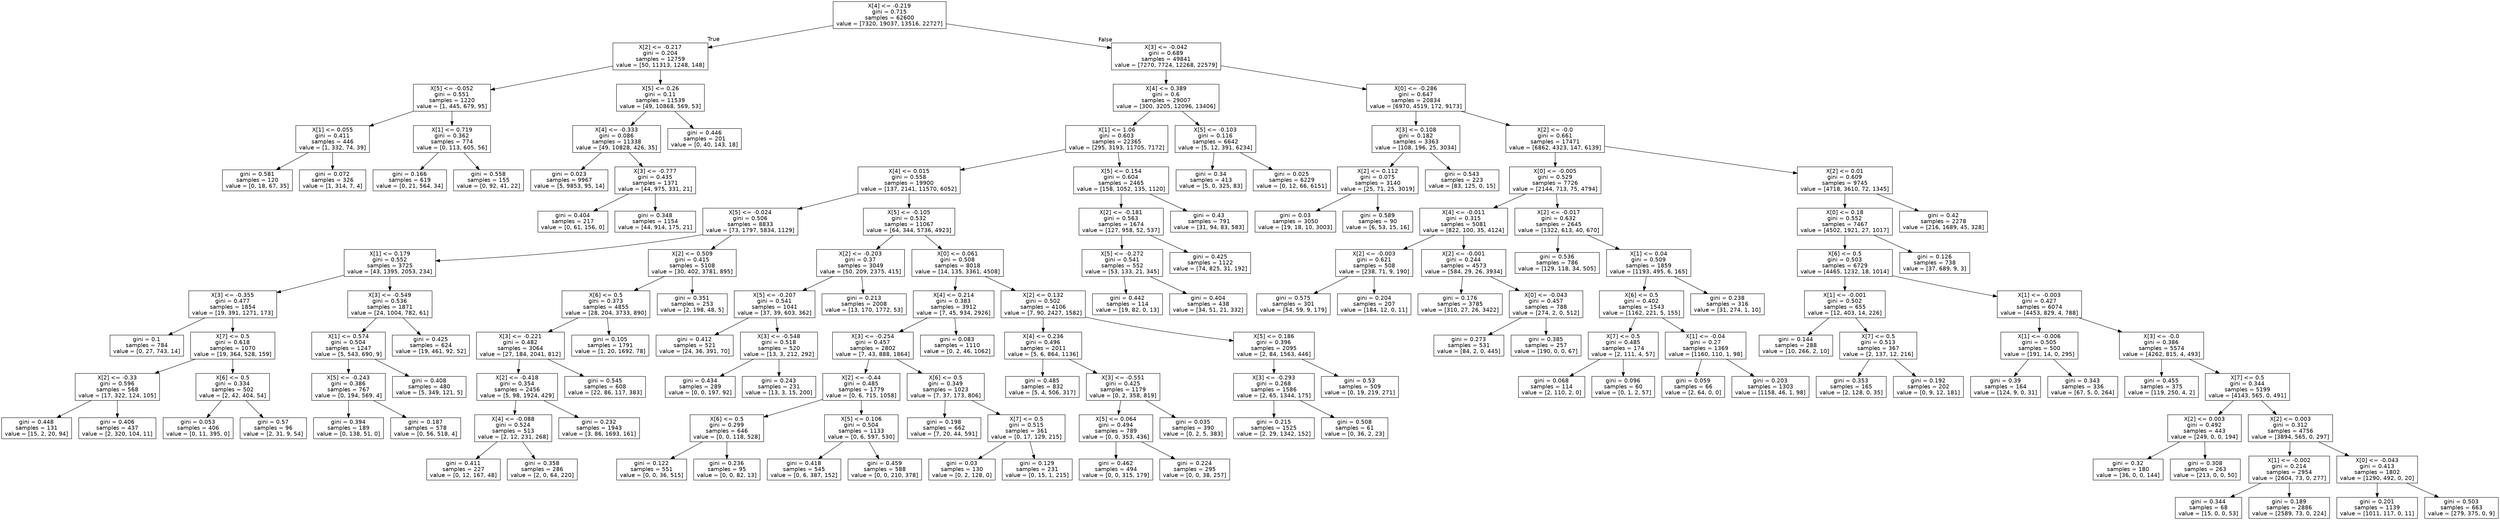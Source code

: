 digraph Tree {
node [shape=box, fontname="helvetica"] ;
edge [fontname="helvetica"] ;
0 [label="X[4] <= -0.219\ngini = 0.715\nsamples = 62600\nvalue = [7320, 19037, 13516, 22727]"] ;
1 [label="X[2] <= -0.217\ngini = 0.204\nsamples = 12759\nvalue = [50, 11313, 1248, 148]"] ;
0 -> 1 [labeldistance=2.5, labelangle=45, headlabel="True"] ;
2 [label="X[5] <= -0.052\ngini = 0.551\nsamples = 1220\nvalue = [1, 445, 679, 95]"] ;
1 -> 2 ;
3 [label="X[1] <= 0.055\ngini = 0.411\nsamples = 446\nvalue = [1, 332, 74, 39]"] ;
2 -> 3 ;
4 [label="gini = 0.581\nsamples = 120\nvalue = [0, 18, 67, 35]"] ;
3 -> 4 ;
5 [label="gini = 0.072\nsamples = 326\nvalue = [1, 314, 7, 4]"] ;
3 -> 5 ;
6 [label="X[1] <= 0.719\ngini = 0.362\nsamples = 774\nvalue = [0, 113, 605, 56]"] ;
2 -> 6 ;
7 [label="gini = 0.166\nsamples = 619\nvalue = [0, 21, 564, 34]"] ;
6 -> 7 ;
8 [label="gini = 0.558\nsamples = 155\nvalue = [0, 92, 41, 22]"] ;
6 -> 8 ;
9 [label="X[5] <= 0.26\ngini = 0.11\nsamples = 11539\nvalue = [49, 10868, 569, 53]"] ;
1 -> 9 ;
10 [label="X[4] <= -0.333\ngini = 0.086\nsamples = 11338\nvalue = [49, 10828, 426, 35]"] ;
9 -> 10 ;
11 [label="gini = 0.023\nsamples = 9967\nvalue = [5, 9853, 95, 14]"] ;
10 -> 11 ;
12 [label="X[3] <= -0.777\ngini = 0.435\nsamples = 1371\nvalue = [44, 975, 331, 21]"] ;
10 -> 12 ;
13 [label="gini = 0.404\nsamples = 217\nvalue = [0, 61, 156, 0]"] ;
12 -> 13 ;
14 [label="gini = 0.348\nsamples = 1154\nvalue = [44, 914, 175, 21]"] ;
12 -> 14 ;
15 [label="gini = 0.446\nsamples = 201\nvalue = [0, 40, 143, 18]"] ;
9 -> 15 ;
16 [label="X[3] <= -0.042\ngini = 0.689\nsamples = 49841\nvalue = [7270, 7724, 12268, 22579]"] ;
0 -> 16 [labeldistance=2.5, labelangle=-45, headlabel="False"] ;
17 [label="X[4] <= 0.389\ngini = 0.6\nsamples = 29007\nvalue = [300, 3205, 12096, 13406]"] ;
16 -> 17 ;
18 [label="X[1] <= 1.06\ngini = 0.603\nsamples = 22365\nvalue = [295, 3193, 11705, 7172]"] ;
17 -> 18 ;
19 [label="X[4] <= 0.015\ngini = 0.558\nsamples = 19900\nvalue = [137, 2141, 11570, 6052]"] ;
18 -> 19 ;
20 [label="X[5] <= -0.024\ngini = 0.506\nsamples = 8833\nvalue = [73, 1797, 5834, 1129]"] ;
19 -> 20 ;
21 [label="X[1] <= 0.179\ngini = 0.552\nsamples = 3725\nvalue = [43, 1395, 2053, 234]"] ;
20 -> 21 ;
22 [label="X[3] <= -0.355\ngini = 0.477\nsamples = 1854\nvalue = [19, 391, 1271, 173]"] ;
21 -> 22 ;
23 [label="gini = 0.1\nsamples = 784\nvalue = [0, 27, 743, 14]"] ;
22 -> 23 ;
24 [label="X[7] <= 0.5\ngini = 0.618\nsamples = 1070\nvalue = [19, 364, 528, 159]"] ;
22 -> 24 ;
25 [label="X[2] <= -0.33\ngini = 0.596\nsamples = 568\nvalue = [17, 322, 124, 105]"] ;
24 -> 25 ;
26 [label="gini = 0.448\nsamples = 131\nvalue = [15, 2, 20, 94]"] ;
25 -> 26 ;
27 [label="gini = 0.406\nsamples = 437\nvalue = [2, 320, 104, 11]"] ;
25 -> 27 ;
28 [label="X[6] <= 0.5\ngini = 0.334\nsamples = 502\nvalue = [2, 42, 404, 54]"] ;
24 -> 28 ;
29 [label="gini = 0.053\nsamples = 406\nvalue = [0, 11, 395, 0]"] ;
28 -> 29 ;
30 [label="gini = 0.57\nsamples = 96\nvalue = [2, 31, 9, 54]"] ;
28 -> 30 ;
31 [label="X[3] <= -0.549\ngini = 0.536\nsamples = 1871\nvalue = [24, 1004, 782, 61]"] ;
21 -> 31 ;
32 [label="X[1] <= 0.574\ngini = 0.504\nsamples = 1247\nvalue = [5, 543, 690, 9]"] ;
31 -> 32 ;
33 [label="X[5] <= -0.243\ngini = 0.386\nsamples = 767\nvalue = [0, 194, 569, 4]"] ;
32 -> 33 ;
34 [label="gini = 0.394\nsamples = 189\nvalue = [0, 138, 51, 0]"] ;
33 -> 34 ;
35 [label="gini = 0.187\nsamples = 578\nvalue = [0, 56, 518, 4]"] ;
33 -> 35 ;
36 [label="gini = 0.408\nsamples = 480\nvalue = [5, 349, 121, 5]"] ;
32 -> 36 ;
37 [label="gini = 0.425\nsamples = 624\nvalue = [19, 461, 92, 52]"] ;
31 -> 37 ;
38 [label="X[2] <= 0.509\ngini = 0.415\nsamples = 5108\nvalue = [30, 402, 3781, 895]"] ;
20 -> 38 ;
39 [label="X[6] <= 0.5\ngini = 0.373\nsamples = 4855\nvalue = [28, 204, 3733, 890]"] ;
38 -> 39 ;
40 [label="X[3] <= -0.221\ngini = 0.482\nsamples = 3064\nvalue = [27, 184, 2041, 812]"] ;
39 -> 40 ;
41 [label="X[2] <= -0.418\ngini = 0.354\nsamples = 2456\nvalue = [5, 98, 1924, 429]"] ;
40 -> 41 ;
42 [label="X[4] <= -0.088\ngini = 0.524\nsamples = 513\nvalue = [2, 12, 231, 268]"] ;
41 -> 42 ;
43 [label="gini = 0.411\nsamples = 227\nvalue = [0, 12, 167, 48]"] ;
42 -> 43 ;
44 [label="gini = 0.358\nsamples = 286\nvalue = [2, 0, 64, 220]"] ;
42 -> 44 ;
45 [label="gini = 0.232\nsamples = 1943\nvalue = [3, 86, 1693, 161]"] ;
41 -> 45 ;
46 [label="gini = 0.545\nsamples = 608\nvalue = [22, 86, 117, 383]"] ;
40 -> 46 ;
47 [label="gini = 0.105\nsamples = 1791\nvalue = [1, 20, 1692, 78]"] ;
39 -> 47 ;
48 [label="gini = 0.351\nsamples = 253\nvalue = [2, 198, 48, 5]"] ;
38 -> 48 ;
49 [label="X[5] <= -0.105\ngini = 0.532\nsamples = 11067\nvalue = [64, 344, 5736, 4923]"] ;
19 -> 49 ;
50 [label="X[2] <= -0.203\ngini = 0.37\nsamples = 3049\nvalue = [50, 209, 2375, 415]"] ;
49 -> 50 ;
51 [label="X[5] <= -0.207\ngini = 0.541\nsamples = 1041\nvalue = [37, 39, 603, 362]"] ;
50 -> 51 ;
52 [label="gini = 0.412\nsamples = 521\nvalue = [24, 36, 391, 70]"] ;
51 -> 52 ;
53 [label="X[3] <= -0.548\ngini = 0.518\nsamples = 520\nvalue = [13, 3, 212, 292]"] ;
51 -> 53 ;
54 [label="gini = 0.434\nsamples = 289\nvalue = [0, 0, 197, 92]"] ;
53 -> 54 ;
55 [label="gini = 0.243\nsamples = 231\nvalue = [13, 3, 15, 200]"] ;
53 -> 55 ;
56 [label="gini = 0.213\nsamples = 2008\nvalue = [13, 170, 1772, 53]"] ;
50 -> 56 ;
57 [label="X[0] <= 0.061\ngini = 0.508\nsamples = 8018\nvalue = [14, 135, 3361, 4508]"] ;
49 -> 57 ;
58 [label="X[4] <= 0.214\ngini = 0.383\nsamples = 3912\nvalue = [7, 45, 934, 2926]"] ;
57 -> 58 ;
59 [label="X[3] <= -0.254\ngini = 0.457\nsamples = 2802\nvalue = [7, 43, 888, 1864]"] ;
58 -> 59 ;
60 [label="X[2] <= -0.44\ngini = 0.485\nsamples = 1779\nvalue = [0, 6, 715, 1058]"] ;
59 -> 60 ;
61 [label="X[6] <= 0.5\ngini = 0.299\nsamples = 646\nvalue = [0, 0, 118, 528]"] ;
60 -> 61 ;
62 [label="gini = 0.122\nsamples = 551\nvalue = [0, 0, 36, 515]"] ;
61 -> 62 ;
63 [label="gini = 0.236\nsamples = 95\nvalue = [0, 0, 82, 13]"] ;
61 -> 63 ;
64 [label="X[5] <= 0.106\ngini = 0.504\nsamples = 1133\nvalue = [0, 6, 597, 530]"] ;
60 -> 64 ;
65 [label="gini = 0.418\nsamples = 545\nvalue = [0, 6, 387, 152]"] ;
64 -> 65 ;
66 [label="gini = 0.459\nsamples = 588\nvalue = [0, 0, 210, 378]"] ;
64 -> 66 ;
67 [label="X[6] <= 0.5\ngini = 0.349\nsamples = 1023\nvalue = [7, 37, 173, 806]"] ;
59 -> 67 ;
68 [label="gini = 0.198\nsamples = 662\nvalue = [7, 20, 44, 591]"] ;
67 -> 68 ;
69 [label="X[7] <= 0.5\ngini = 0.515\nsamples = 361\nvalue = [0, 17, 129, 215]"] ;
67 -> 69 ;
70 [label="gini = 0.03\nsamples = 130\nvalue = [0, 2, 128, 0]"] ;
69 -> 70 ;
71 [label="gini = 0.129\nsamples = 231\nvalue = [0, 15, 1, 215]"] ;
69 -> 71 ;
72 [label="gini = 0.083\nsamples = 1110\nvalue = [0, 2, 46, 1062]"] ;
58 -> 72 ;
73 [label="X[2] <= 0.132\ngini = 0.502\nsamples = 4106\nvalue = [7, 90, 2427, 1582]"] ;
57 -> 73 ;
74 [label="X[4] <= 0.236\ngini = 0.496\nsamples = 2011\nvalue = [5, 6, 864, 1136]"] ;
73 -> 74 ;
75 [label="gini = 0.485\nsamples = 832\nvalue = [5, 4, 506, 317]"] ;
74 -> 75 ;
76 [label="X[3] <= -0.551\ngini = 0.425\nsamples = 1179\nvalue = [0, 2, 358, 819]"] ;
74 -> 76 ;
77 [label="X[5] <= 0.064\ngini = 0.494\nsamples = 789\nvalue = [0, 0, 353, 436]"] ;
76 -> 77 ;
78 [label="gini = 0.462\nsamples = 494\nvalue = [0, 0, 315, 179]"] ;
77 -> 78 ;
79 [label="gini = 0.224\nsamples = 295\nvalue = [0, 0, 38, 257]"] ;
77 -> 79 ;
80 [label="gini = 0.035\nsamples = 390\nvalue = [0, 2, 5, 383]"] ;
76 -> 80 ;
81 [label="X[5] <= 0.186\ngini = 0.396\nsamples = 2095\nvalue = [2, 84, 1563, 446]"] ;
73 -> 81 ;
82 [label="X[3] <= -0.293\ngini = 0.268\nsamples = 1586\nvalue = [2, 65, 1344, 175]"] ;
81 -> 82 ;
83 [label="gini = 0.215\nsamples = 1525\nvalue = [2, 29, 1342, 152]"] ;
82 -> 83 ;
84 [label="gini = 0.508\nsamples = 61\nvalue = [0, 36, 2, 23]"] ;
82 -> 84 ;
85 [label="gini = 0.53\nsamples = 509\nvalue = [0, 19, 219, 271]"] ;
81 -> 85 ;
86 [label="X[5] <= 0.154\ngini = 0.604\nsamples = 2465\nvalue = [158, 1052, 135, 1120]"] ;
18 -> 86 ;
87 [label="X[2] <= -0.181\ngini = 0.563\nsamples = 1674\nvalue = [127, 958, 52, 537]"] ;
86 -> 87 ;
88 [label="X[5] <= -0.272\ngini = 0.541\nsamples = 552\nvalue = [53, 133, 21, 345]"] ;
87 -> 88 ;
89 [label="gini = 0.442\nsamples = 114\nvalue = [19, 82, 0, 13]"] ;
88 -> 89 ;
90 [label="gini = 0.404\nsamples = 438\nvalue = [34, 51, 21, 332]"] ;
88 -> 90 ;
91 [label="gini = 0.425\nsamples = 1122\nvalue = [74, 825, 31, 192]"] ;
87 -> 91 ;
92 [label="gini = 0.43\nsamples = 791\nvalue = [31, 94, 83, 583]"] ;
86 -> 92 ;
93 [label="X[5] <= -0.103\ngini = 0.116\nsamples = 6642\nvalue = [5, 12, 391, 6234]"] ;
17 -> 93 ;
94 [label="gini = 0.34\nsamples = 413\nvalue = [5, 0, 325, 83]"] ;
93 -> 94 ;
95 [label="gini = 0.025\nsamples = 6229\nvalue = [0, 12, 66, 6151]"] ;
93 -> 95 ;
96 [label="X[0] <= -0.286\ngini = 0.647\nsamples = 20834\nvalue = [6970, 4519, 172, 9173]"] ;
16 -> 96 ;
97 [label="X[3] <= 0.108\ngini = 0.182\nsamples = 3363\nvalue = [108, 196, 25, 3034]"] ;
96 -> 97 ;
98 [label="X[2] <= 0.112\ngini = 0.075\nsamples = 3140\nvalue = [25, 71, 25, 3019]"] ;
97 -> 98 ;
99 [label="gini = 0.03\nsamples = 3050\nvalue = [19, 18, 10, 3003]"] ;
98 -> 99 ;
100 [label="gini = 0.589\nsamples = 90\nvalue = [6, 53, 15, 16]"] ;
98 -> 100 ;
101 [label="gini = 0.543\nsamples = 223\nvalue = [83, 125, 0, 15]"] ;
97 -> 101 ;
102 [label="X[2] <= -0.0\ngini = 0.661\nsamples = 17471\nvalue = [6862, 4323, 147, 6139]"] ;
96 -> 102 ;
103 [label="X[0] <= -0.005\ngini = 0.529\nsamples = 7726\nvalue = [2144, 713, 75, 4794]"] ;
102 -> 103 ;
104 [label="X[4] <= -0.011\ngini = 0.315\nsamples = 5081\nvalue = [822, 100, 35, 4124]"] ;
103 -> 104 ;
105 [label="X[2] <= -0.003\ngini = 0.621\nsamples = 508\nvalue = [238, 71, 9, 190]"] ;
104 -> 105 ;
106 [label="gini = 0.575\nsamples = 301\nvalue = [54, 59, 9, 179]"] ;
105 -> 106 ;
107 [label="gini = 0.204\nsamples = 207\nvalue = [184, 12, 0, 11]"] ;
105 -> 107 ;
108 [label="X[2] <= -0.001\ngini = 0.244\nsamples = 4573\nvalue = [584, 29, 26, 3934]"] ;
104 -> 108 ;
109 [label="gini = 0.176\nsamples = 3785\nvalue = [310, 27, 26, 3422]"] ;
108 -> 109 ;
110 [label="X[0] <= -0.043\ngini = 0.457\nsamples = 788\nvalue = [274, 2, 0, 512]"] ;
108 -> 110 ;
111 [label="gini = 0.273\nsamples = 531\nvalue = [84, 2, 0, 445]"] ;
110 -> 111 ;
112 [label="gini = 0.385\nsamples = 257\nvalue = [190, 0, 0, 67]"] ;
110 -> 112 ;
113 [label="X[2] <= -0.017\ngini = 0.632\nsamples = 2645\nvalue = [1322, 613, 40, 670]"] ;
103 -> 113 ;
114 [label="gini = 0.536\nsamples = 786\nvalue = [129, 118, 34, 505]"] ;
113 -> 114 ;
115 [label="X[1] <= 0.04\ngini = 0.509\nsamples = 1859\nvalue = [1193, 495, 6, 165]"] ;
113 -> 115 ;
116 [label="X[6] <= 0.5\ngini = 0.402\nsamples = 1543\nvalue = [1162, 221, 5, 155]"] ;
115 -> 116 ;
117 [label="X[7] <= 0.5\ngini = 0.485\nsamples = 174\nvalue = [2, 111, 4, 57]"] ;
116 -> 117 ;
118 [label="gini = 0.068\nsamples = 114\nvalue = [2, 110, 2, 0]"] ;
117 -> 118 ;
119 [label="gini = 0.096\nsamples = 60\nvalue = [0, 1, 2, 57]"] ;
117 -> 119 ;
120 [label="X[1] <= -0.04\ngini = 0.27\nsamples = 1369\nvalue = [1160, 110, 1, 98]"] ;
116 -> 120 ;
121 [label="gini = 0.059\nsamples = 66\nvalue = [2, 64, 0, 0]"] ;
120 -> 121 ;
122 [label="gini = 0.203\nsamples = 1303\nvalue = [1158, 46, 1, 98]"] ;
120 -> 122 ;
123 [label="gini = 0.238\nsamples = 316\nvalue = [31, 274, 1, 10]"] ;
115 -> 123 ;
124 [label="X[2] <= 0.01\ngini = 0.609\nsamples = 9745\nvalue = [4718, 3610, 72, 1345]"] ;
102 -> 124 ;
125 [label="X[0] <= 0.18\ngini = 0.552\nsamples = 7467\nvalue = [4502, 1921, 27, 1017]"] ;
124 -> 125 ;
126 [label="X[6] <= 0.5\ngini = 0.503\nsamples = 6729\nvalue = [4465, 1232, 18, 1014]"] ;
125 -> 126 ;
127 [label="X[1] <= -0.001\ngini = 0.502\nsamples = 655\nvalue = [12, 403, 14, 226]"] ;
126 -> 127 ;
128 [label="gini = 0.144\nsamples = 288\nvalue = [10, 266, 2, 10]"] ;
127 -> 128 ;
129 [label="X[7] <= 0.5\ngini = 0.513\nsamples = 367\nvalue = [2, 137, 12, 216]"] ;
127 -> 129 ;
130 [label="gini = 0.353\nsamples = 165\nvalue = [2, 128, 0, 35]"] ;
129 -> 130 ;
131 [label="gini = 0.192\nsamples = 202\nvalue = [0, 9, 12, 181]"] ;
129 -> 131 ;
132 [label="X[1] <= -0.003\ngini = 0.427\nsamples = 6074\nvalue = [4453, 829, 4, 788]"] ;
126 -> 132 ;
133 [label="X[1] <= -0.006\ngini = 0.505\nsamples = 500\nvalue = [191, 14, 0, 295]"] ;
132 -> 133 ;
134 [label="gini = 0.39\nsamples = 164\nvalue = [124, 9, 0, 31]"] ;
133 -> 134 ;
135 [label="gini = 0.343\nsamples = 336\nvalue = [67, 5, 0, 264]"] ;
133 -> 135 ;
136 [label="X[3] <= -0.0\ngini = 0.386\nsamples = 5574\nvalue = [4262, 815, 4, 493]"] ;
132 -> 136 ;
137 [label="gini = 0.455\nsamples = 375\nvalue = [119, 250, 4, 2]"] ;
136 -> 137 ;
138 [label="X[7] <= 0.5\ngini = 0.344\nsamples = 5199\nvalue = [4143, 565, 0, 491]"] ;
136 -> 138 ;
139 [label="X[2] <= 0.003\ngini = 0.492\nsamples = 443\nvalue = [249, 0, 0, 194]"] ;
138 -> 139 ;
140 [label="gini = 0.32\nsamples = 180\nvalue = [36, 0, 0, 144]"] ;
139 -> 140 ;
141 [label="gini = 0.308\nsamples = 263\nvalue = [213, 0, 0, 50]"] ;
139 -> 141 ;
142 [label="X[2] <= 0.003\ngini = 0.312\nsamples = 4756\nvalue = [3894, 565, 0, 297]"] ;
138 -> 142 ;
143 [label="X[1] <= -0.002\ngini = 0.214\nsamples = 2954\nvalue = [2604, 73, 0, 277]"] ;
142 -> 143 ;
144 [label="gini = 0.344\nsamples = 68\nvalue = [15, 0, 0, 53]"] ;
143 -> 144 ;
145 [label="gini = 0.189\nsamples = 2886\nvalue = [2589, 73, 0, 224]"] ;
143 -> 145 ;
146 [label="X[0] <= -0.043\ngini = 0.413\nsamples = 1802\nvalue = [1290, 492, 0, 20]"] ;
142 -> 146 ;
147 [label="gini = 0.201\nsamples = 1139\nvalue = [1011, 117, 0, 11]"] ;
146 -> 147 ;
148 [label="gini = 0.503\nsamples = 663\nvalue = [279, 375, 0, 9]"] ;
146 -> 148 ;
149 [label="gini = 0.126\nsamples = 738\nvalue = [37, 689, 9, 3]"] ;
125 -> 149 ;
150 [label="gini = 0.42\nsamples = 2278\nvalue = [216, 1689, 45, 328]"] ;
124 -> 150 ;
}